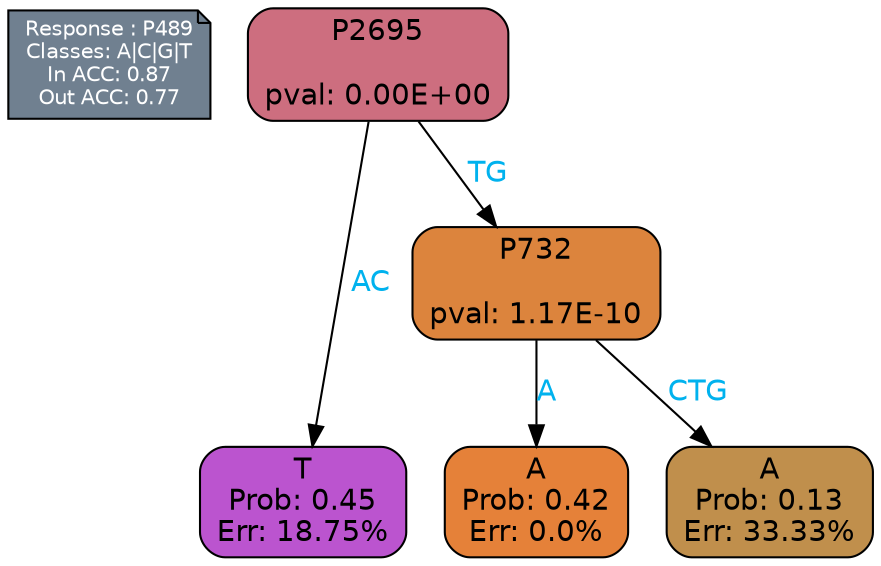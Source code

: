 digraph Tree {
node [shape=box, style="filled, rounded", color="black", fontname=helvetica] ;
graph [ranksep=equally, splines=polylines, bgcolor=transparent, dpi=600] ;
edge [fontname=helvetica] ;
LEGEND [label="Response : P489
Classes: A|C|G|T
In ACC: 0.87
Out ACC: 0.77
",shape=note,align=left,style=filled,fillcolor="slategray",fontcolor="white",fontsize=10];1 [label="P2695

pval: 0.00E+00", fillcolor="#cd6e7f"] ;
2 [label="T
Prob: 0.45
Err: 18.75%", fillcolor="#bb54cf"] ;
3 [label="P732

pval: 1.17E-10", fillcolor="#dc843d"] ;
4 [label="A
Prob: 0.42
Err: 0.0%", fillcolor="#e58139"] ;
5 [label="A
Prob: 0.13
Err: 33.33%", fillcolor="#c08f4c"] ;
1 -> 2 [label="AC",fontcolor=deepskyblue2] ;
1 -> 3 [label="TG",fontcolor=deepskyblue2] ;
3 -> 4 [label="A",fontcolor=deepskyblue2] ;
3 -> 5 [label="CTG",fontcolor=deepskyblue2] ;
{rank = same; 2;4;5;}{rank = same; LEGEND;1;}}